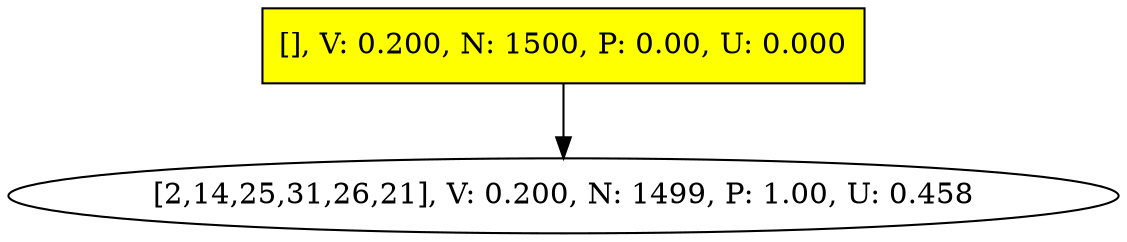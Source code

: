 digraph {nodecdf7cd9594ad44c6a8752987550eac6e [label="[], V: 0.200, N: 1500, P: 0.00, U: 0.000", shape="box", fillcolor=yellow, style=filled];
node5b9845b8a83c4c6faafd7bc687f2ef7c [label="[2,14,25,31,26,21], V: 0.200, N: 1499, P: 1.00, U: 0.458", shape="ellipse"];
nodecdf7cd9594ad44c6a8752987550eac6e -> node5b9845b8a83c4c6faafd7bc687f2ef7c;
}